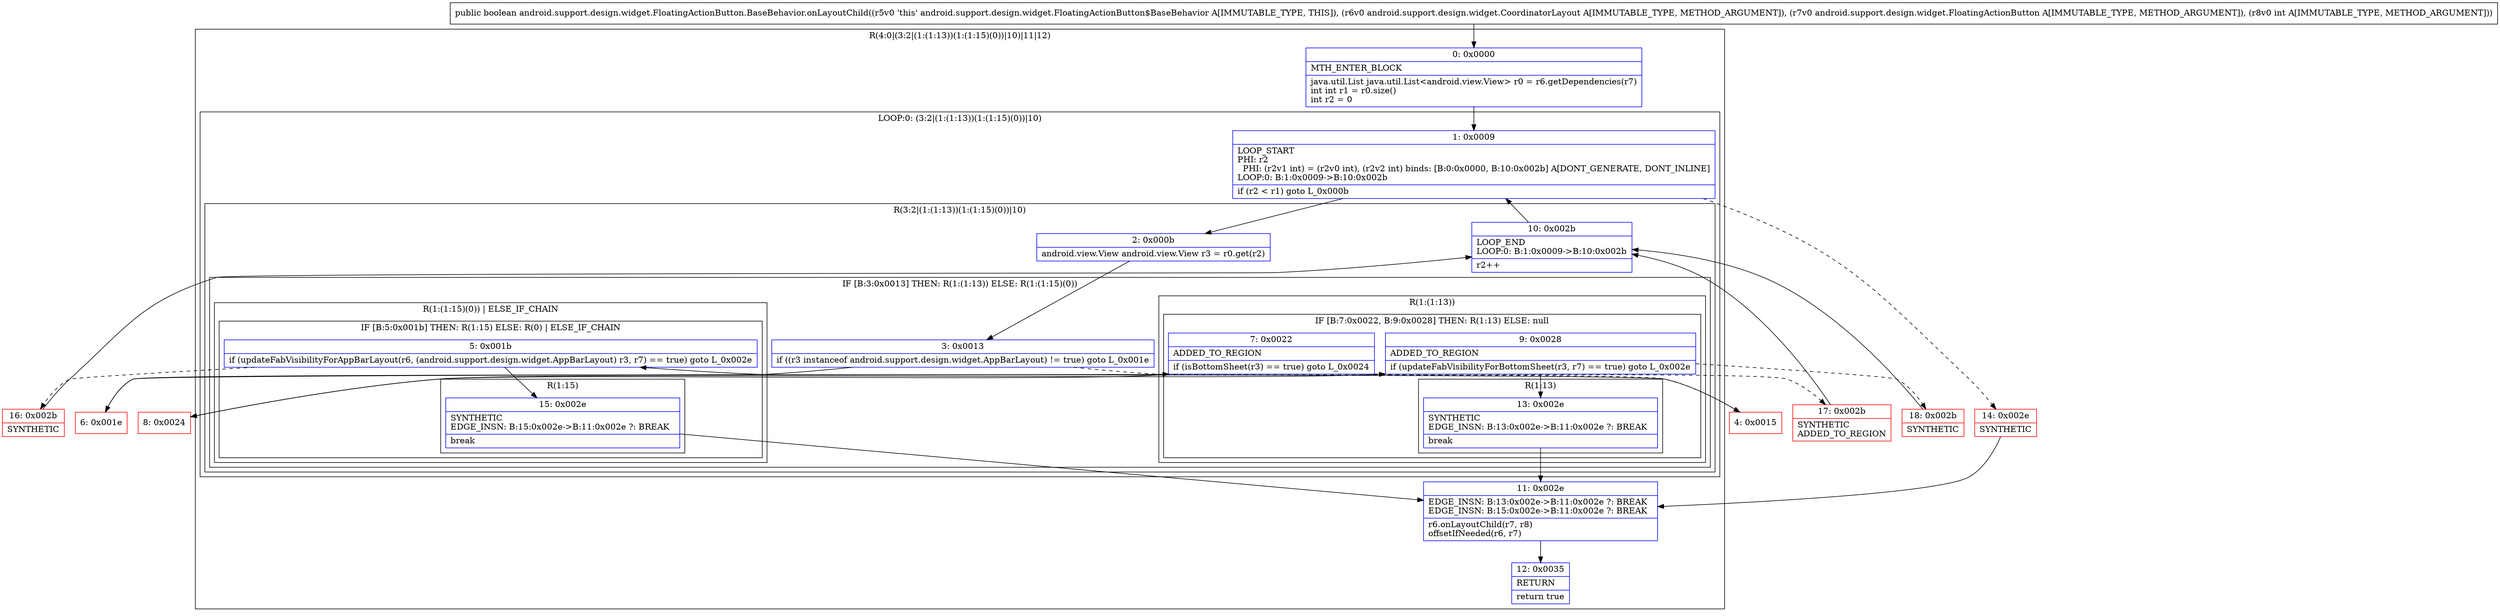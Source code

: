 digraph "CFG forandroid.support.design.widget.FloatingActionButton.BaseBehavior.onLayoutChild(Landroid\/support\/design\/widget\/CoordinatorLayout;Landroid\/support\/design\/widget\/FloatingActionButton;I)Z" {
subgraph cluster_Region_477259290 {
label = "R(4:0|(3:2|(1:(1:13))(1:(1:15)(0))|10)|11|12)";
node [shape=record,color=blue];
Node_0 [shape=record,label="{0\:\ 0x0000|MTH_ENTER_BLOCK\l|java.util.List java.util.List\<android.view.View\> r0 = r6.getDependencies(r7)\lint int r1 = r0.size()\lint r2 = 0\l}"];
subgraph cluster_LoopRegion_231763486 {
label = "LOOP:0: (3:2|(1:(1:13))(1:(1:15)(0))|10)";
node [shape=record,color=blue];
Node_1 [shape=record,label="{1\:\ 0x0009|LOOP_START\lPHI: r2 \l  PHI: (r2v1 int) = (r2v0 int), (r2v2 int) binds: [B:0:0x0000, B:10:0x002b] A[DONT_GENERATE, DONT_INLINE]\lLOOP:0: B:1:0x0009\-\>B:10:0x002b\l|if (r2 \< r1) goto L_0x000b\l}"];
subgraph cluster_Region_1693013334 {
label = "R(3:2|(1:(1:13))(1:(1:15)(0))|10)";
node [shape=record,color=blue];
Node_2 [shape=record,label="{2\:\ 0x000b|android.view.View android.view.View r3 = r0.get(r2)\l}"];
subgraph cluster_IfRegion_170680218 {
label = "IF [B:3:0x0013] THEN: R(1:(1:13)) ELSE: R(1:(1:15)(0))";
node [shape=record,color=blue];
Node_3 [shape=record,label="{3\:\ 0x0013|if ((r3 instanceof android.support.design.widget.AppBarLayout) != true) goto L_0x001e\l}"];
subgraph cluster_Region_555679297 {
label = "R(1:(1:13))";
node [shape=record,color=blue];
subgraph cluster_IfRegion_90290803 {
label = "IF [B:7:0x0022, B:9:0x0028] THEN: R(1:13) ELSE: null";
node [shape=record,color=blue];
Node_7 [shape=record,label="{7\:\ 0x0022|ADDED_TO_REGION\l|if (isBottomSheet(r3) == true) goto L_0x0024\l}"];
Node_9 [shape=record,label="{9\:\ 0x0028|ADDED_TO_REGION\l|if (updateFabVisibilityForBottomSheet(r3, r7) == true) goto L_0x002e\l}"];
subgraph cluster_Region_1873880588 {
label = "R(1:13)";
node [shape=record,color=blue];
Node_13 [shape=record,label="{13\:\ 0x002e|SYNTHETIC\lEDGE_INSN: B:13:0x002e\-\>B:11:0x002e ?: BREAK  \l|break\l}"];
}
}
}
subgraph cluster_Region_1070231449 {
label = "R(1:(1:15)(0)) | ELSE_IF_CHAIN\l";
node [shape=record,color=blue];
subgraph cluster_IfRegion_730598508 {
label = "IF [B:5:0x001b] THEN: R(1:15) ELSE: R(0) | ELSE_IF_CHAIN\l";
node [shape=record,color=blue];
Node_5 [shape=record,label="{5\:\ 0x001b|if (updateFabVisibilityForAppBarLayout(r6, (android.support.design.widget.AppBarLayout) r3, r7) == true) goto L_0x002e\l}"];
subgraph cluster_Region_603885601 {
label = "R(1:15)";
node [shape=record,color=blue];
Node_15 [shape=record,label="{15\:\ 0x002e|SYNTHETIC\lEDGE_INSN: B:15:0x002e\-\>B:11:0x002e ?: BREAK  \l|break\l}"];
}
subgraph cluster_Region_1967431401 {
label = "R(0)";
node [shape=record,color=blue];
}
}
}
}
Node_10 [shape=record,label="{10\:\ 0x002b|LOOP_END\lLOOP:0: B:1:0x0009\-\>B:10:0x002b\l|r2++\l}"];
}
}
Node_11 [shape=record,label="{11\:\ 0x002e|EDGE_INSN: B:13:0x002e\-\>B:11:0x002e ?: BREAK  \lEDGE_INSN: B:15:0x002e\-\>B:11:0x002e ?: BREAK  \l|r6.onLayoutChild(r7, r8)\loffsetIfNeeded(r6, r7)\l}"];
Node_12 [shape=record,label="{12\:\ 0x0035|RETURN\l|return true\l}"];
}
Node_4 [shape=record,color=red,label="{4\:\ 0x0015}"];
Node_6 [shape=record,color=red,label="{6\:\ 0x001e}"];
Node_8 [shape=record,color=red,label="{8\:\ 0x0024}"];
Node_14 [shape=record,color=red,label="{14\:\ 0x002e|SYNTHETIC\l}"];
Node_16 [shape=record,color=red,label="{16\:\ 0x002b|SYNTHETIC\l}"];
Node_17 [shape=record,color=red,label="{17\:\ 0x002b|SYNTHETIC\lADDED_TO_REGION\l}"];
Node_18 [shape=record,color=red,label="{18\:\ 0x002b|SYNTHETIC\l}"];
MethodNode[shape=record,label="{public boolean android.support.design.widget.FloatingActionButton.BaseBehavior.onLayoutChild((r5v0 'this' android.support.design.widget.FloatingActionButton$BaseBehavior A[IMMUTABLE_TYPE, THIS]), (r6v0 android.support.design.widget.CoordinatorLayout A[IMMUTABLE_TYPE, METHOD_ARGUMENT]), (r7v0 android.support.design.widget.FloatingActionButton A[IMMUTABLE_TYPE, METHOD_ARGUMENT]), (r8v0 int A[IMMUTABLE_TYPE, METHOD_ARGUMENT])) }"];
MethodNode -> Node_0;
Node_0 -> Node_1;
Node_1 -> Node_2;
Node_1 -> Node_14[style=dashed];
Node_2 -> Node_3;
Node_3 -> Node_4[style=dashed];
Node_3 -> Node_6;
Node_7 -> Node_8;
Node_7 -> Node_17[style=dashed];
Node_9 -> Node_13;
Node_9 -> Node_18[style=dashed];
Node_13 -> Node_11;
Node_5 -> Node_15;
Node_5 -> Node_16[style=dashed];
Node_15 -> Node_11;
Node_10 -> Node_1;
Node_11 -> Node_12;
Node_4 -> Node_5;
Node_6 -> Node_7;
Node_8 -> Node_9;
Node_14 -> Node_11;
Node_16 -> Node_10;
Node_17 -> Node_10;
Node_18 -> Node_10;
}

